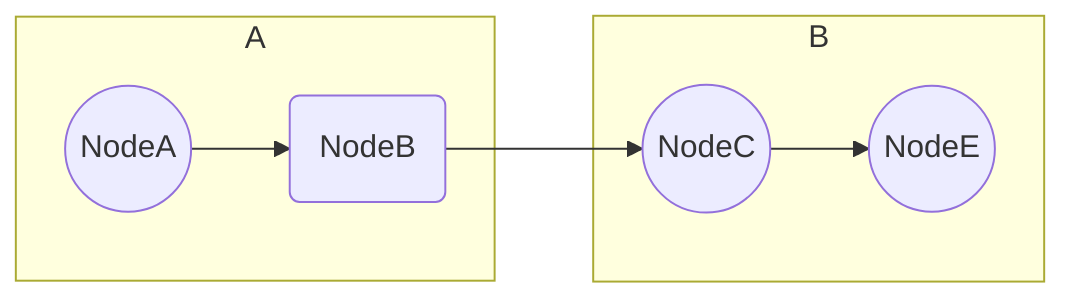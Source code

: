 graph LR
       subgraph A
           a((NodeA))-->b(NodeB)
       end
       subgraph B
           c((NodeC))-->g((NodeE))
       end
       b-->c